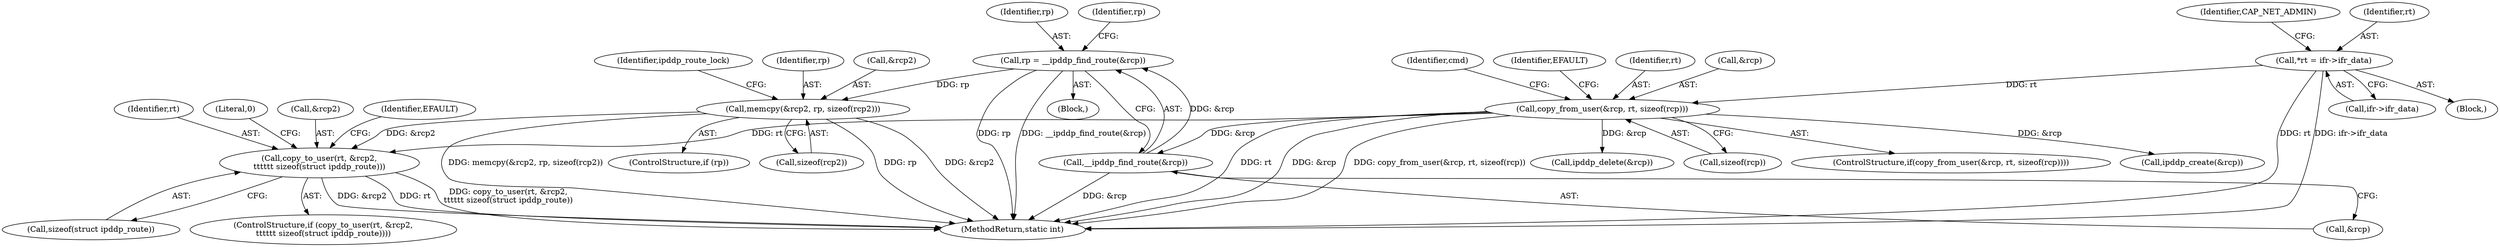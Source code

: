 digraph "1_linux_9824dfae5741275473a23a7ed5756c7b6efacc9d@API" {
"1000150" [label="(Call,memcpy(&rcp2, rp, sizeof(rcp2)))"];
"1000143" [label="(Call,rp = __ipddp_find_route(&rcp))"];
"1000145" [label="(Call,__ipddp_find_route(&rcp))"];
"1000122" [label="(Call,copy_from_user(&rcp, rt, sizeof(rcp)))"];
"1000106" [label="(Call,*rt = ifr->ifr_data)"];
"1000163" [label="(Call,copy_to_user(rt, &rcp2,\n\t\t\t\t\t\t sizeof(struct ipddp_route)))"];
"1000108" [label="(Call,ifr->ifr_data)"];
"1000130" [label="(Identifier,EFAULT)"];
"1000117" [label="(Identifier,CAP_NET_ADMIN)"];
"1000125" [label="(Identifier,rt)"];
"1000106" [label="(Call,*rt = ifr->ifr_data)"];
"1000145" [label="(Call,__ipddp_find_route(&rcp))"];
"1000163" [label="(Call,copy_to_user(rt, &rcp2,\n\t\t\t\t\t\t sizeof(struct ipddp_route)))"];
"1000151" [label="(Call,&rcp2)"];
"1000136" [label="(Call,ipddp_create(&rcp))"];
"1000167" [label="(Call,sizeof(struct ipddp_route))"];
"1000144" [label="(Identifier,rp)"];
"1000180" [label="(Call,ipddp_delete(&rcp))"];
"1000133" [label="(Block,)"];
"1000173" [label="(Literal,0)"];
"1000123" [label="(Call,&rcp)"];
"1000187" [label="(MethodReturn,static int)"];
"1000150" [label="(Call,memcpy(&rcp2, rp, sizeof(rcp2)))"];
"1000165" [label="(Call,&rcp2)"];
"1000149" [label="(Identifier,rp)"];
"1000158" [label="(Identifier,ipddp_route_lock)"];
"1000107" [label="(Identifier,rt)"];
"1000148" [label="(ControlStructure,if (rp))"];
"1000171" [label="(Identifier,EFAULT)"];
"1000122" [label="(Call,copy_from_user(&rcp, rt, sizeof(rcp)))"];
"1000154" [label="(Call,sizeof(rcp2))"];
"1000143" [label="(Call,rp = __ipddp_find_route(&rcp))"];
"1000162" [label="(ControlStructure,if (copy_to_user(rt, &rcp2,\n\t\t\t\t\t\t sizeof(struct ipddp_route))))"];
"1000164" [label="(Identifier,rt)"];
"1000146" [label="(Call,&rcp)"];
"1000126" [label="(Call,sizeof(rcp))"];
"1000132" [label="(Identifier,cmd)"];
"1000104" [label="(Block,)"];
"1000153" [label="(Identifier,rp)"];
"1000121" [label="(ControlStructure,if(copy_from_user(&rcp, rt, sizeof(rcp))))"];
"1000150" -> "1000148"  [label="AST: "];
"1000150" -> "1000154"  [label="CFG: "];
"1000151" -> "1000150"  [label="AST: "];
"1000153" -> "1000150"  [label="AST: "];
"1000154" -> "1000150"  [label="AST: "];
"1000158" -> "1000150"  [label="CFG: "];
"1000150" -> "1000187"  [label="DDG: &rcp2"];
"1000150" -> "1000187"  [label="DDG: rp"];
"1000150" -> "1000187"  [label="DDG: memcpy(&rcp2, rp, sizeof(rcp2))"];
"1000143" -> "1000150"  [label="DDG: rp"];
"1000150" -> "1000163"  [label="DDG: &rcp2"];
"1000143" -> "1000133"  [label="AST: "];
"1000143" -> "1000145"  [label="CFG: "];
"1000144" -> "1000143"  [label="AST: "];
"1000145" -> "1000143"  [label="AST: "];
"1000149" -> "1000143"  [label="CFG: "];
"1000143" -> "1000187"  [label="DDG: rp"];
"1000143" -> "1000187"  [label="DDG: __ipddp_find_route(&rcp)"];
"1000145" -> "1000143"  [label="DDG: &rcp"];
"1000145" -> "1000146"  [label="CFG: "];
"1000146" -> "1000145"  [label="AST: "];
"1000145" -> "1000187"  [label="DDG: &rcp"];
"1000122" -> "1000145"  [label="DDG: &rcp"];
"1000122" -> "1000121"  [label="AST: "];
"1000122" -> "1000126"  [label="CFG: "];
"1000123" -> "1000122"  [label="AST: "];
"1000125" -> "1000122"  [label="AST: "];
"1000126" -> "1000122"  [label="AST: "];
"1000130" -> "1000122"  [label="CFG: "];
"1000132" -> "1000122"  [label="CFG: "];
"1000122" -> "1000187"  [label="DDG: rt"];
"1000122" -> "1000187"  [label="DDG: &rcp"];
"1000122" -> "1000187"  [label="DDG: copy_from_user(&rcp, rt, sizeof(rcp))"];
"1000106" -> "1000122"  [label="DDG: rt"];
"1000122" -> "1000136"  [label="DDG: &rcp"];
"1000122" -> "1000163"  [label="DDG: rt"];
"1000122" -> "1000180"  [label="DDG: &rcp"];
"1000106" -> "1000104"  [label="AST: "];
"1000106" -> "1000108"  [label="CFG: "];
"1000107" -> "1000106"  [label="AST: "];
"1000108" -> "1000106"  [label="AST: "];
"1000117" -> "1000106"  [label="CFG: "];
"1000106" -> "1000187"  [label="DDG: ifr->ifr_data"];
"1000106" -> "1000187"  [label="DDG: rt"];
"1000163" -> "1000162"  [label="AST: "];
"1000163" -> "1000167"  [label="CFG: "];
"1000164" -> "1000163"  [label="AST: "];
"1000165" -> "1000163"  [label="AST: "];
"1000167" -> "1000163"  [label="AST: "];
"1000171" -> "1000163"  [label="CFG: "];
"1000173" -> "1000163"  [label="CFG: "];
"1000163" -> "1000187"  [label="DDG: &rcp2"];
"1000163" -> "1000187"  [label="DDG: rt"];
"1000163" -> "1000187"  [label="DDG: copy_to_user(rt, &rcp2,\n\t\t\t\t\t\t sizeof(struct ipddp_route))"];
}
